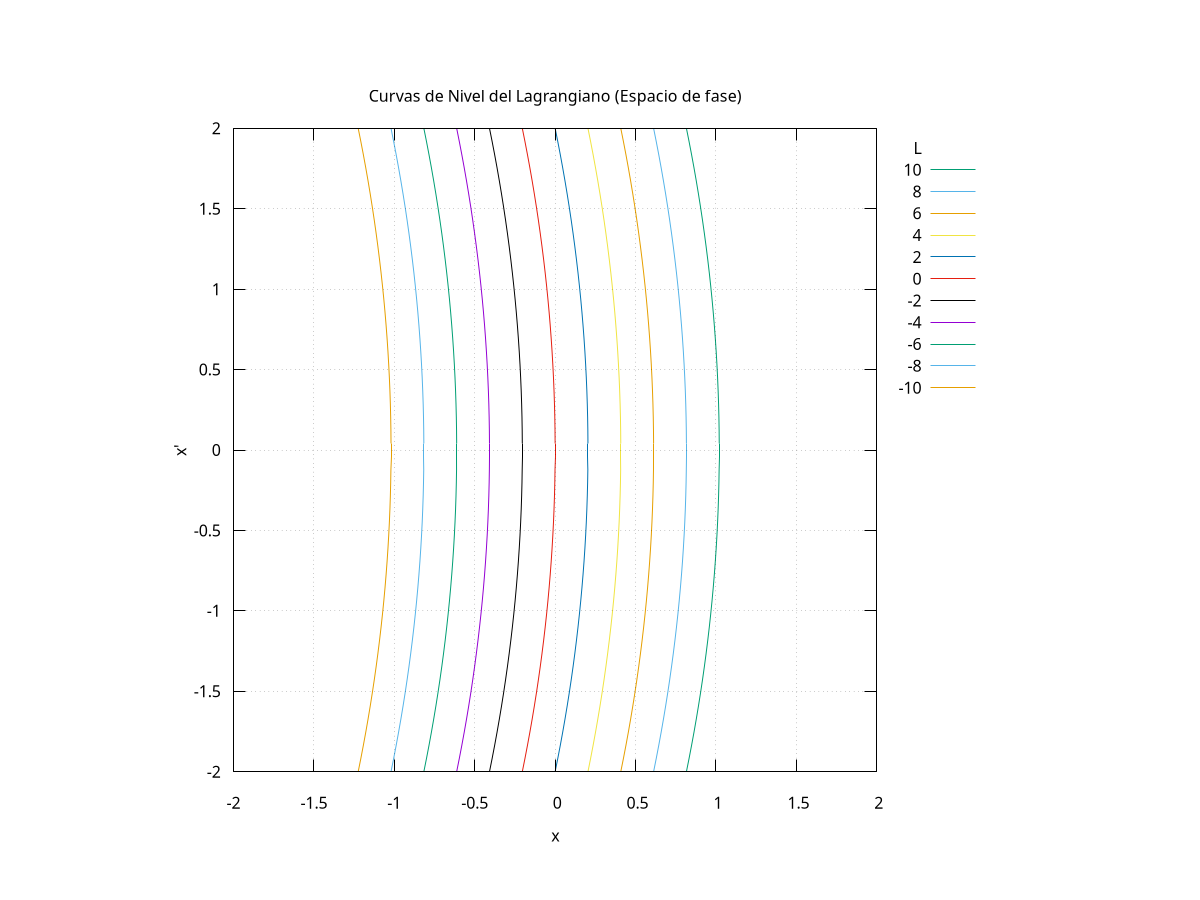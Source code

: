 #    2021-04-07
#    problema2d.gp
#    Diego Sarceño (dsarceno68@gmail.com)

#    Programa superficies de nivel, sistema tierra luna

#    Codificación del texto: UTF8
#    Compiladores probados: GNUPLOT (Ubuntu 20.04 Linux) 5.2
#    Instrucciones de compilación: no requere nada mas
#    gnuplot problema2d.gp

#    Copyright (C) 2021
#    D. R. Sarceño Ramírez
#    dsarceno68@gmail.com
#
#    This program is free software: you can redistribute it and/or
#    modify it under the terms of the GNU General Public License as
#    published by the Free Software Foundation, either version 3 of
#    the License, or (at your option) any later version.
#
#    This program is distributed in the hope that it will be useful,
#    but WITHOUT ANY WARRANTY; without even the implied warranty of
#    MERCHANTABILITY or FITNESS FOR A PARTICULAR PURPOSE.  See the GNU
#    General Public License for more details.
#
#    You should have received a copy of the GNU General Public License
#    along with this program.  If not, see
#    <http://www.gnu.org/licenses/>.

# PROGRAM
# terminal
set terminal pdf
set output 'problema2d.pdf'

# divisiones en la superficies para una mejor visión
set isosamples 50

# labels
set title 'Curvas de Nivel del Lagrangiano (Espacio de fase)'
set xlabel 'x'
set ylabel 'x''

# superficies de nivel
set size ratio -1
set grid
set view map
set key outside
#set nokey
unset surface
set contour base
set cntrparam levels incremental -10,2,10



## plot
# ranges
set xrange [-2:2]
set yrange [-2:2]

# constantes
g = 9.8

splot 0.5*y**2 + g*x t 'L'


# END PROGRAM

